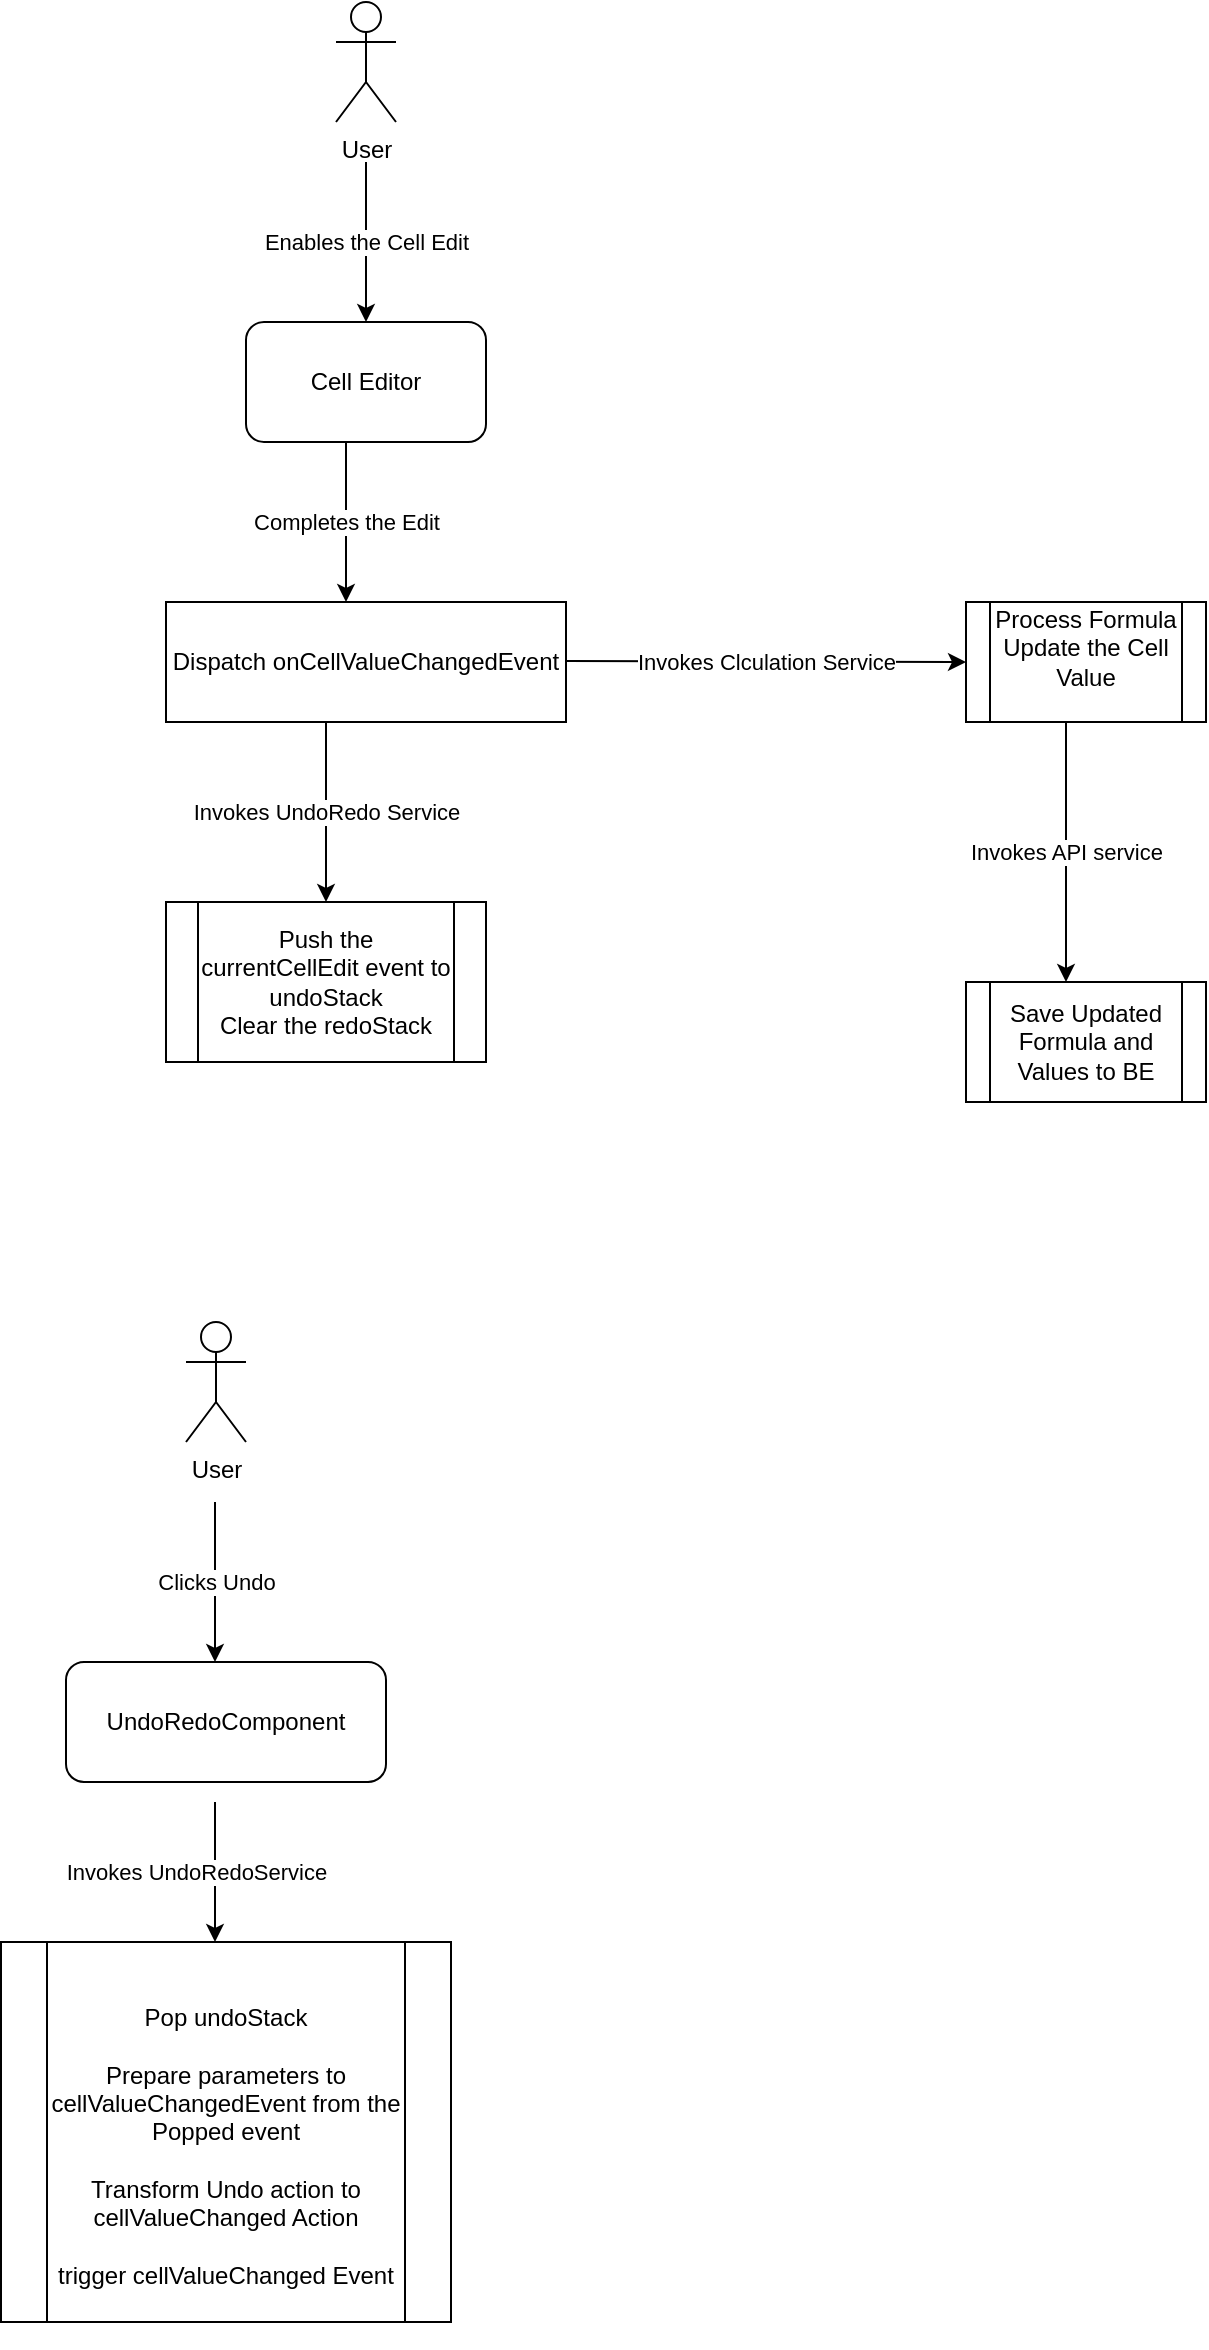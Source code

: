 <mxfile version="24.8.2">
  <diagram name="Page-1" id="90a13364-a465-7bf4-72fc-28e22215d7a0">
    <mxGraphModel dx="1026" dy="562" grid="1" gridSize="10" guides="1" tooltips="1" connect="1" arrows="1" fold="1" page="1" pageScale="1.5" pageWidth="1169" pageHeight="826" background="none" math="0" shadow="0">
      <root>
        <mxCell id="0" style=";html=1;" />
        <mxCell id="1" style=";html=1;" parent="0" />
        <mxCell id="Ar0YhepIN88lg4Nlt3Pr-6" value="" style="endArrow=classic;html=1;rounded=0;" edge="1" parent="1">
          <mxGeometry relative="1" as="geometry">
            <mxPoint x="230" y="230" as="sourcePoint" />
            <mxPoint x="230" y="310" as="targetPoint" />
          </mxGeometry>
        </mxCell>
        <mxCell id="Ar0YhepIN88lg4Nlt3Pr-7" value="Enables the Cell Edit" style="edgeLabel;resizable=0;html=1;;align=center;verticalAlign=middle;" connectable="0" vertex="1" parent="Ar0YhepIN88lg4Nlt3Pr-6">
          <mxGeometry relative="1" as="geometry" />
        </mxCell>
        <mxCell id="Ar0YhepIN88lg4Nlt3Pr-8" value="Cell Editor" style="rounded=1;whiteSpace=wrap;html=1;" vertex="1" parent="1">
          <mxGeometry x="170" y="310" width="120" height="60" as="geometry" />
        </mxCell>
        <mxCell id="Ar0YhepIN88lg4Nlt3Pr-11" value="" style="endArrow=classic;html=1;rounded=0;" edge="1" parent="1">
          <mxGeometry relative="1" as="geometry">
            <mxPoint x="220" y="370" as="sourcePoint" />
            <mxPoint x="220" y="450" as="targetPoint" />
          </mxGeometry>
        </mxCell>
        <mxCell id="Ar0YhepIN88lg4Nlt3Pr-12" value="Completes the Edit" style="edgeLabel;resizable=0;html=1;;align=center;verticalAlign=middle;" connectable="0" vertex="1" parent="Ar0YhepIN88lg4Nlt3Pr-11">
          <mxGeometry relative="1" as="geometry" />
        </mxCell>
        <mxCell id="Ar0YhepIN88lg4Nlt3Pr-14" value="Dispatch onCellValueChangedEvent" style="rounded=0;whiteSpace=wrap;html=1;" vertex="1" parent="1">
          <mxGeometry x="130" y="450" width="200" height="60" as="geometry" />
        </mxCell>
        <mxCell id="Ar0YhepIN88lg4Nlt3Pr-15" value="" style="endArrow=classic;html=1;rounded=0;" edge="1" parent="1">
          <mxGeometry relative="1" as="geometry">
            <mxPoint x="210" y="510" as="sourcePoint" />
            <mxPoint x="210" y="600" as="targetPoint" />
          </mxGeometry>
        </mxCell>
        <mxCell id="Ar0YhepIN88lg4Nlt3Pr-16" value="Invokes UndoRedo Service" style="edgeLabel;resizable=0;html=1;;align=center;verticalAlign=middle;" connectable="0" vertex="1" parent="Ar0YhepIN88lg4Nlt3Pr-15">
          <mxGeometry relative="1" as="geometry" />
        </mxCell>
        <mxCell id="Ar0YhepIN88lg4Nlt3Pr-24" value="" style="endArrow=classic;html=1;rounded=0;" edge="1" parent="1">
          <mxGeometry relative="1" as="geometry">
            <mxPoint x="330" y="479.5" as="sourcePoint" />
            <mxPoint x="530" y="480" as="targetPoint" />
          </mxGeometry>
        </mxCell>
        <mxCell id="Ar0YhepIN88lg4Nlt3Pr-25" value="Invokes Clculation Service" style="edgeLabel;resizable=0;html=1;;align=center;verticalAlign=middle;" connectable="0" vertex="1" parent="Ar0YhepIN88lg4Nlt3Pr-24">
          <mxGeometry relative="1" as="geometry" />
        </mxCell>
        <mxCell id="Ar0YhepIN88lg4Nlt3Pr-27" value="Process Formula&lt;div&gt;Update the Cell Value&lt;/div&gt;&lt;div&gt;&lt;br&gt;&lt;/div&gt;" style="shape=process;whiteSpace=wrap;html=1;backgroundOutline=1;" vertex="1" parent="1">
          <mxGeometry x="530" y="450" width="120" height="60" as="geometry" />
        </mxCell>
        <mxCell id="Ar0YhepIN88lg4Nlt3Pr-28" value="Push the currentCellEdit event to undoStack&lt;br&gt;Clear the redoStack" style="shape=process;whiteSpace=wrap;html=1;backgroundOutline=1;" vertex="1" parent="1">
          <mxGeometry x="130" y="600" width="160" height="80" as="geometry" />
        </mxCell>
        <mxCell id="Ar0YhepIN88lg4Nlt3Pr-29" value="" style="endArrow=classic;html=1;rounded=0;" edge="1" parent="1">
          <mxGeometry relative="1" as="geometry">
            <mxPoint x="580" y="510" as="sourcePoint" />
            <mxPoint x="580" y="640" as="targetPoint" />
          </mxGeometry>
        </mxCell>
        <mxCell id="Ar0YhepIN88lg4Nlt3Pr-30" value="Invokes API service" style="edgeLabel;resizable=0;html=1;;align=center;verticalAlign=middle;" connectable="0" vertex="1" parent="Ar0YhepIN88lg4Nlt3Pr-29">
          <mxGeometry relative="1" as="geometry" />
        </mxCell>
        <mxCell id="Ar0YhepIN88lg4Nlt3Pr-31" value="Save Updated Formula and Values to BE" style="shape=process;whiteSpace=wrap;html=1;backgroundOutline=1;" vertex="1" parent="1">
          <mxGeometry x="530" y="640" width="120" height="60" as="geometry" />
        </mxCell>
        <mxCell id="Ar0YhepIN88lg4Nlt3Pr-40" value="User" style="shape=umlActor;verticalLabelPosition=bottom;verticalAlign=top;html=1;outlineConnect=0;" vertex="1" parent="1">
          <mxGeometry x="215" y="150" width="30" height="60" as="geometry" />
        </mxCell>
        <mxCell id="Ar0YhepIN88lg4Nlt3Pr-50" value="User" style="shape=umlActor;verticalLabelPosition=bottom;verticalAlign=top;html=1;outlineConnect=0;" vertex="1" parent="1">
          <mxGeometry x="140" y="810" width="30" height="60" as="geometry" />
        </mxCell>
        <mxCell id="Ar0YhepIN88lg4Nlt3Pr-56" value="" style="endArrow=classic;html=1;rounded=0;" edge="1" parent="1">
          <mxGeometry relative="1" as="geometry">
            <mxPoint x="154.5" y="900" as="sourcePoint" />
            <mxPoint x="154.5" y="980" as="targetPoint" />
          </mxGeometry>
        </mxCell>
        <mxCell id="Ar0YhepIN88lg4Nlt3Pr-57" value="Clicks Undo" style="edgeLabel;resizable=0;html=1;;align=center;verticalAlign=middle;" connectable="0" vertex="1" parent="Ar0YhepIN88lg4Nlt3Pr-56">
          <mxGeometry relative="1" as="geometry" />
        </mxCell>
        <mxCell id="Ar0YhepIN88lg4Nlt3Pr-60" value="UndoRedoComponent" style="rounded=1;whiteSpace=wrap;html=1;" vertex="1" parent="1">
          <mxGeometry x="80" y="980" width="160" height="60" as="geometry" />
        </mxCell>
        <mxCell id="Ar0YhepIN88lg4Nlt3Pr-61" value="" style="endArrow=classic;html=1;rounded=0;" edge="1" parent="1">
          <mxGeometry relative="1" as="geometry">
            <mxPoint x="154.5" y="1050" as="sourcePoint" />
            <mxPoint x="154.5" y="1120" as="targetPoint" />
          </mxGeometry>
        </mxCell>
        <mxCell id="Ar0YhepIN88lg4Nlt3Pr-62" value="Invokes UndoRedoService" style="edgeLabel;resizable=0;html=1;;align=center;verticalAlign=middle;" connectable="0" vertex="1" parent="Ar0YhepIN88lg4Nlt3Pr-61">
          <mxGeometry relative="1" as="geometry">
            <mxPoint x="-10" as="offset" />
          </mxGeometry>
        </mxCell>
        <mxCell id="Ar0YhepIN88lg4Nlt3Pr-63" value="&lt;div&gt;&lt;br&gt;&lt;/div&gt;&lt;div&gt;&lt;br&gt;&lt;/div&gt;&lt;div&gt;&lt;br&gt;&lt;/div&gt;Pop undoStack&lt;div&gt;&lt;br&gt;&lt;/div&gt;&lt;div&gt;Prepare parameters to cellValueChangedEvent from the Popped event&lt;/div&gt;&lt;div&gt;&lt;br&gt;&lt;div&gt;Transform Undo action to cellValueChanged Action&lt;br&gt;&lt;br&gt;trigger cellValueChanged Event&lt;br&gt;&lt;br&gt;&lt;br&gt;&lt;/div&gt;&lt;/div&gt;" style="shape=process;whiteSpace=wrap;html=1;backgroundOutline=1;" vertex="1" parent="1">
          <mxGeometry x="47.5" y="1120" width="225" height="190" as="geometry" />
        </mxCell>
      </root>
    </mxGraphModel>
  </diagram>
</mxfile>
